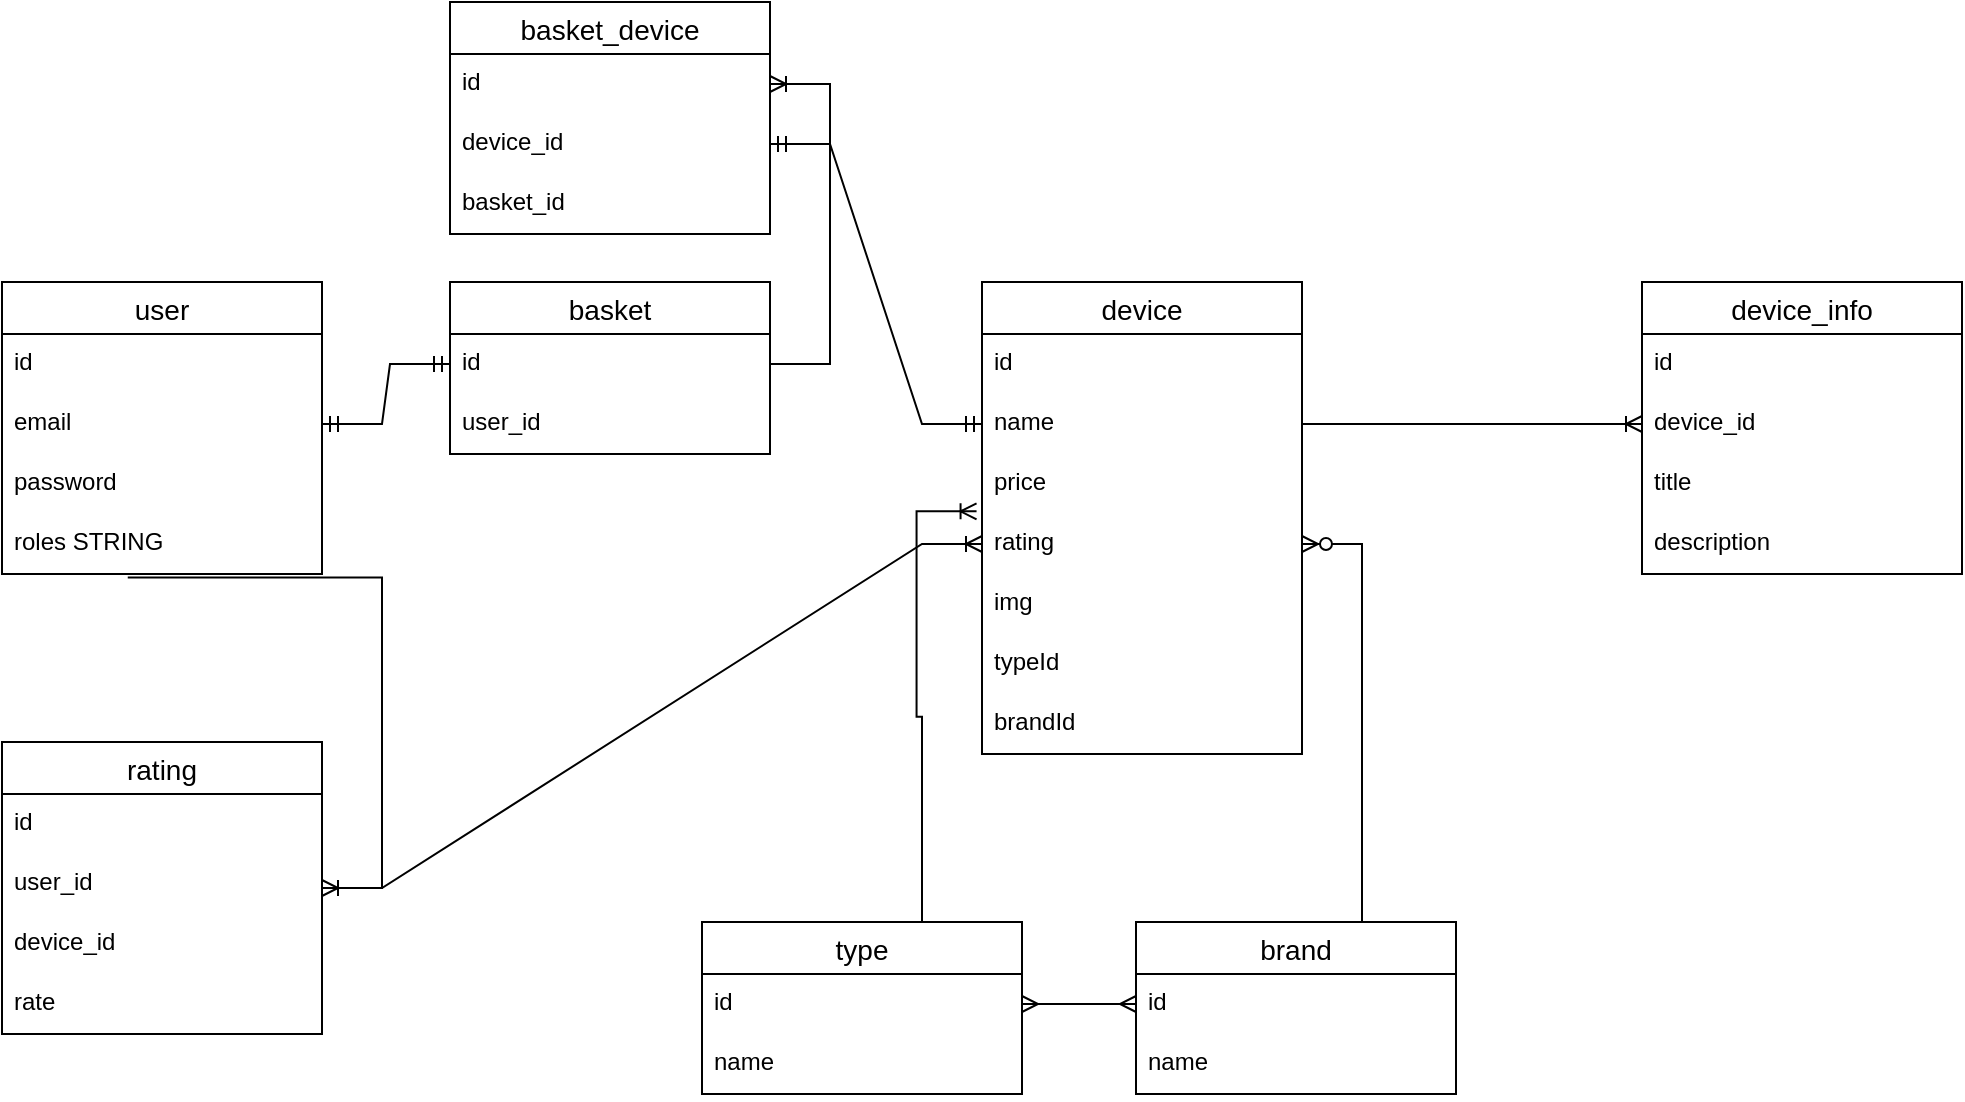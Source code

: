 <mxfile version="20.8.3" type="device"><diagram id="J3IQ7XJdAaVDie13YikS" name="Page-1"><mxGraphModel dx="517" dy="1839" grid="1" gridSize="10" guides="1" tooltips="1" connect="1" arrows="1" fold="1" page="1" pageScale="1" pageWidth="827" pageHeight="1169" math="0" shadow="0"><root><mxCell id="0"/><mxCell id="1" parent="0"/><mxCell id="ql6s2Ab6E-m4A6fQOk45-1" value="user" style="swimlane;fontStyle=0;childLayout=stackLayout;horizontal=1;startSize=26;horizontalStack=0;resizeParent=1;resizeParentMax=0;resizeLast=0;collapsible=1;marginBottom=0;align=center;fontSize=14;" vertex="1" parent="1"><mxGeometry x="30" y="80" width="160" height="146" as="geometry"/></mxCell><mxCell id="ql6s2Ab6E-m4A6fQOk45-2" value="id" style="text;strokeColor=none;fillColor=none;spacingLeft=4;spacingRight=4;overflow=hidden;rotatable=0;points=[[0,0.5],[1,0.5]];portConstraint=eastwest;fontSize=12;" vertex="1" parent="ql6s2Ab6E-m4A6fQOk45-1"><mxGeometry y="26" width="160" height="30" as="geometry"/></mxCell><mxCell id="ql6s2Ab6E-m4A6fQOk45-3" value="email" style="text;strokeColor=none;fillColor=none;spacingLeft=4;spacingRight=4;overflow=hidden;rotatable=0;points=[[0,0.5],[1,0.5]];portConstraint=eastwest;fontSize=12;" vertex="1" parent="ql6s2Ab6E-m4A6fQOk45-1"><mxGeometry y="56" width="160" height="30" as="geometry"/></mxCell><mxCell id="ql6s2Ab6E-m4A6fQOk45-4" value="password" style="text;strokeColor=none;fillColor=none;spacingLeft=4;spacingRight=4;overflow=hidden;rotatable=0;points=[[0,0.5],[1,0.5]];portConstraint=eastwest;fontSize=12;" vertex="1" parent="ql6s2Ab6E-m4A6fQOk45-1"><mxGeometry y="86" width="160" height="30" as="geometry"/></mxCell><mxCell id="ql6s2Ab6E-m4A6fQOk45-12" value="roles STRING" style="text;strokeColor=none;fillColor=none;spacingLeft=4;spacingRight=4;overflow=hidden;rotatable=0;points=[[0,0.5],[1,0.5]];portConstraint=eastwest;fontSize=12;" vertex="1" parent="ql6s2Ab6E-m4A6fQOk45-1"><mxGeometry y="116" width="160" height="30" as="geometry"/></mxCell><mxCell id="ql6s2Ab6E-m4A6fQOk45-13" value="basket" style="swimlane;fontStyle=0;childLayout=stackLayout;horizontal=1;startSize=26;horizontalStack=0;resizeParent=1;resizeParentMax=0;resizeLast=0;collapsible=1;marginBottom=0;align=center;fontSize=14;" vertex="1" parent="1"><mxGeometry x="254" y="80" width="160" height="86" as="geometry"/></mxCell><mxCell id="ql6s2Ab6E-m4A6fQOk45-14" value="id" style="text;strokeColor=none;fillColor=none;spacingLeft=4;spacingRight=4;overflow=hidden;rotatable=0;points=[[0,0.5],[1,0.5]];portConstraint=eastwest;fontSize=12;" vertex="1" parent="ql6s2Ab6E-m4A6fQOk45-13"><mxGeometry y="26" width="160" height="30" as="geometry"/></mxCell><mxCell id="ql6s2Ab6E-m4A6fQOk45-15" value="user_id" style="text;strokeColor=none;fillColor=none;spacingLeft=4;spacingRight=4;overflow=hidden;rotatable=0;points=[[0,0.5],[1,0.5]];portConstraint=eastwest;fontSize=12;" vertex="1" parent="ql6s2Ab6E-m4A6fQOk45-13"><mxGeometry y="56" width="160" height="30" as="geometry"/></mxCell><mxCell id="ql6s2Ab6E-m4A6fQOk45-19" value="" style="edgeStyle=entityRelationEdgeStyle;fontSize=12;html=1;endArrow=ERmandOne;startArrow=ERmandOne;rounded=0;entryX=0;entryY=0.5;entryDx=0;entryDy=0;exitX=1;exitY=0.5;exitDx=0;exitDy=0;" edge="1" parent="1" source="ql6s2Ab6E-m4A6fQOk45-3" target="ql6s2Ab6E-m4A6fQOk45-14"><mxGeometry width="100" height="100" relative="1" as="geometry"><mxPoint x="220" y="390" as="sourcePoint"/><mxPoint x="320" y="290" as="targetPoint"/></mxGeometry></mxCell><mxCell id="ql6s2Ab6E-m4A6fQOk45-20" value="device" style="swimlane;fontStyle=0;childLayout=stackLayout;horizontal=1;startSize=26;horizontalStack=0;resizeParent=1;resizeParentMax=0;resizeLast=0;collapsible=1;marginBottom=0;align=center;fontSize=14;" vertex="1" parent="1"><mxGeometry x="520" y="80" width="160" height="236" as="geometry"/></mxCell><mxCell id="ql6s2Ab6E-m4A6fQOk45-21" value="id" style="text;strokeColor=none;fillColor=none;spacingLeft=4;spacingRight=4;overflow=hidden;rotatable=0;points=[[0,0.5],[1,0.5]];portConstraint=eastwest;fontSize=12;" vertex="1" parent="ql6s2Ab6E-m4A6fQOk45-20"><mxGeometry y="26" width="160" height="30" as="geometry"/></mxCell><mxCell id="ql6s2Ab6E-m4A6fQOk45-22" value="name" style="text;strokeColor=none;fillColor=none;spacingLeft=4;spacingRight=4;overflow=hidden;rotatable=0;points=[[0,0.5],[1,0.5]];portConstraint=eastwest;fontSize=12;" vertex="1" parent="ql6s2Ab6E-m4A6fQOk45-20"><mxGeometry y="56" width="160" height="30" as="geometry"/></mxCell><mxCell id="ql6s2Ab6E-m4A6fQOk45-23" value="price" style="text;strokeColor=none;fillColor=none;spacingLeft=4;spacingRight=4;overflow=hidden;rotatable=0;points=[[0,0.5],[1,0.5]];portConstraint=eastwest;fontSize=12;" vertex="1" parent="ql6s2Ab6E-m4A6fQOk45-20"><mxGeometry y="86" width="160" height="30" as="geometry"/></mxCell><mxCell id="ql6s2Ab6E-m4A6fQOk45-24" value="rating" style="text;strokeColor=none;fillColor=none;spacingLeft=4;spacingRight=4;overflow=hidden;rotatable=0;points=[[0,0.5],[1,0.5]];portConstraint=eastwest;fontSize=12;" vertex="1" parent="ql6s2Ab6E-m4A6fQOk45-20"><mxGeometry y="116" width="160" height="30" as="geometry"/></mxCell><mxCell id="ql6s2Ab6E-m4A6fQOk45-25" value="img" style="text;strokeColor=none;fillColor=none;spacingLeft=4;spacingRight=4;overflow=hidden;rotatable=0;points=[[0,0.5],[1,0.5]];portConstraint=eastwest;fontSize=12;" vertex="1" parent="ql6s2Ab6E-m4A6fQOk45-20"><mxGeometry y="146" width="160" height="30" as="geometry"/></mxCell><mxCell id="ql6s2Ab6E-m4A6fQOk45-26" value="typeId" style="text;strokeColor=none;fillColor=none;spacingLeft=4;spacingRight=4;overflow=hidden;rotatable=0;points=[[0,0.5],[1,0.5]];portConstraint=eastwest;fontSize=12;" vertex="1" parent="ql6s2Ab6E-m4A6fQOk45-20"><mxGeometry y="176" width="160" height="30" as="geometry"/></mxCell><mxCell id="ql6s2Ab6E-m4A6fQOk45-27" value="brandId" style="text;strokeColor=none;fillColor=none;spacingLeft=4;spacingRight=4;overflow=hidden;rotatable=0;points=[[0,0.5],[1,0.5]];portConstraint=eastwest;fontSize=12;" vertex="1" parent="ql6s2Ab6E-m4A6fQOk45-20"><mxGeometry y="206" width="160" height="30" as="geometry"/></mxCell><mxCell id="ql6s2Ab6E-m4A6fQOk45-28" value="type" style="swimlane;fontStyle=0;childLayout=stackLayout;horizontal=1;startSize=26;horizontalStack=0;resizeParent=1;resizeParentMax=0;resizeLast=0;collapsible=1;marginBottom=0;align=center;fontSize=14;" vertex="1" parent="1"><mxGeometry x="380" y="400" width="160" height="86" as="geometry"/></mxCell><mxCell id="ql6s2Ab6E-m4A6fQOk45-29" value="id" style="text;strokeColor=none;fillColor=none;spacingLeft=4;spacingRight=4;overflow=hidden;rotatable=0;points=[[0,0.5],[1,0.5]];portConstraint=eastwest;fontSize=12;" vertex="1" parent="ql6s2Ab6E-m4A6fQOk45-28"><mxGeometry y="26" width="160" height="30" as="geometry"/></mxCell><mxCell id="ql6s2Ab6E-m4A6fQOk45-30" value="name&#10;" style="text;strokeColor=none;fillColor=none;spacingLeft=4;spacingRight=4;overflow=hidden;rotatable=0;points=[[0,0.5],[1,0.5]];portConstraint=eastwest;fontSize=12;" vertex="1" parent="ql6s2Ab6E-m4A6fQOk45-28"><mxGeometry y="56" width="160" height="30" as="geometry"/></mxCell><mxCell id="ql6s2Ab6E-m4A6fQOk45-32" value="brand" style="swimlane;fontStyle=0;childLayout=stackLayout;horizontal=1;startSize=26;horizontalStack=0;resizeParent=1;resizeParentMax=0;resizeLast=0;collapsible=1;marginBottom=0;align=center;fontSize=14;" vertex="1" parent="1"><mxGeometry x="597" y="400" width="160" height="86" as="geometry"/></mxCell><mxCell id="ql6s2Ab6E-m4A6fQOk45-33" value="id" style="text;strokeColor=none;fillColor=none;spacingLeft=4;spacingRight=4;overflow=hidden;rotatable=0;points=[[0,0.5],[1,0.5]];portConstraint=eastwest;fontSize=12;" vertex="1" parent="ql6s2Ab6E-m4A6fQOk45-32"><mxGeometry y="26" width="160" height="30" as="geometry"/></mxCell><mxCell id="ql6s2Ab6E-m4A6fQOk45-34" value="name" style="text;strokeColor=none;fillColor=none;spacingLeft=4;spacingRight=4;overflow=hidden;rotatable=0;points=[[0,0.5],[1,0.5]];portConstraint=eastwest;fontSize=12;" vertex="1" parent="ql6s2Ab6E-m4A6fQOk45-32"><mxGeometry y="56" width="160" height="30" as="geometry"/></mxCell><mxCell id="ql6s2Ab6E-m4A6fQOk45-36" value="" style="edgeStyle=entityRelationEdgeStyle;fontSize=12;html=1;endArrow=ERoneToMany;rounded=0;exitX=0.5;exitY=0;exitDx=0;exitDy=0;entryX=-0.017;entryY=-0.044;entryDx=0;entryDy=0;entryPerimeter=0;" edge="1" parent="1" source="ql6s2Ab6E-m4A6fQOk45-28" target="ql6s2Ab6E-m4A6fQOk45-24"><mxGeometry width="100" height="100" relative="1" as="geometry"><mxPoint x="430" y="400" as="sourcePoint"/><mxPoint x="530" y="300" as="targetPoint"/></mxGeometry></mxCell><mxCell id="ql6s2Ab6E-m4A6fQOk45-38" value="" style="edgeStyle=entityRelationEdgeStyle;fontSize=12;html=1;endArrow=ERzeroToMany;endFill=1;rounded=0;exitX=0.5;exitY=0;exitDx=0;exitDy=0;" edge="1" parent="1" source="ql6s2Ab6E-m4A6fQOk45-32" target="ql6s2Ab6E-m4A6fQOk45-24"><mxGeometry width="100" height="100" relative="1" as="geometry"><mxPoint x="580" y="450" as="sourcePoint"/><mxPoint x="510" y="270" as="targetPoint"/></mxGeometry></mxCell><mxCell id="ql6s2Ab6E-m4A6fQOk45-39" value="" style="edgeStyle=entityRelationEdgeStyle;fontSize=12;html=1;endArrow=ERmany;startArrow=ERmany;rounded=0;exitX=1;exitY=0.5;exitDx=0;exitDy=0;" edge="1" parent="1" source="ql6s2Ab6E-m4A6fQOk45-29" target="ql6s2Ab6E-m4A6fQOk45-33"><mxGeometry width="100" height="100" relative="1" as="geometry"><mxPoint x="530" y="530" as="sourcePoint"/><mxPoint x="630" y="430" as="targetPoint"/></mxGeometry></mxCell><mxCell id="ql6s2Ab6E-m4A6fQOk45-40" value="device_info" style="swimlane;fontStyle=0;childLayout=stackLayout;horizontal=1;startSize=26;horizontalStack=0;resizeParent=1;resizeParentMax=0;resizeLast=0;collapsible=1;marginBottom=0;align=center;fontSize=14;" vertex="1" parent="1"><mxGeometry x="850" y="80" width="160" height="146" as="geometry"/></mxCell><mxCell id="ql6s2Ab6E-m4A6fQOk45-41" value="id" style="text;strokeColor=none;fillColor=none;spacingLeft=4;spacingRight=4;overflow=hidden;rotatable=0;points=[[0,0.5],[1,0.5]];portConstraint=eastwest;fontSize=12;" vertex="1" parent="ql6s2Ab6E-m4A6fQOk45-40"><mxGeometry y="26" width="160" height="30" as="geometry"/></mxCell><mxCell id="ql6s2Ab6E-m4A6fQOk45-42" value="device_id" style="text;strokeColor=none;fillColor=none;spacingLeft=4;spacingRight=4;overflow=hidden;rotatable=0;points=[[0,0.5],[1,0.5]];portConstraint=eastwest;fontSize=12;" vertex="1" parent="ql6s2Ab6E-m4A6fQOk45-40"><mxGeometry y="56" width="160" height="30" as="geometry"/></mxCell><mxCell id="ql6s2Ab6E-m4A6fQOk45-43" value="title" style="text;strokeColor=none;fillColor=none;spacingLeft=4;spacingRight=4;overflow=hidden;rotatable=0;points=[[0,0.5],[1,0.5]];portConstraint=eastwest;fontSize=12;" vertex="1" parent="ql6s2Ab6E-m4A6fQOk45-40"><mxGeometry y="86" width="160" height="30" as="geometry"/></mxCell><mxCell id="ql6s2Ab6E-m4A6fQOk45-44" value="description" style="text;strokeColor=none;fillColor=none;spacingLeft=4;spacingRight=4;overflow=hidden;rotatable=0;points=[[0,0.5],[1,0.5]];portConstraint=eastwest;fontSize=12;" vertex="1" parent="ql6s2Ab6E-m4A6fQOk45-40"><mxGeometry y="116" width="160" height="30" as="geometry"/></mxCell><mxCell id="ql6s2Ab6E-m4A6fQOk45-45" value="" style="edgeStyle=entityRelationEdgeStyle;fontSize=12;html=1;endArrow=ERoneToMany;rounded=0;" edge="1" parent="1" source="ql6s2Ab6E-m4A6fQOk45-22" target="ql6s2Ab6E-m4A6fQOk45-42"><mxGeometry width="100" height="100" relative="1" as="geometry"><mxPoint x="830" y="240" as="sourcePoint"/><mxPoint x="930" y="140" as="targetPoint"/></mxGeometry></mxCell><mxCell id="ql6s2Ab6E-m4A6fQOk45-46" value="basket_device" style="swimlane;fontStyle=0;childLayout=stackLayout;horizontal=1;startSize=26;horizontalStack=0;resizeParent=1;resizeParentMax=0;resizeLast=0;collapsible=1;marginBottom=0;align=center;fontSize=14;" vertex="1" parent="1"><mxGeometry x="254" y="-60" width="160" height="116" as="geometry"/></mxCell><mxCell id="ql6s2Ab6E-m4A6fQOk45-47" value="id" style="text;strokeColor=none;fillColor=none;spacingLeft=4;spacingRight=4;overflow=hidden;rotatable=0;points=[[0,0.5],[1,0.5]];portConstraint=eastwest;fontSize=12;" vertex="1" parent="ql6s2Ab6E-m4A6fQOk45-46"><mxGeometry y="26" width="160" height="30" as="geometry"/></mxCell><mxCell id="ql6s2Ab6E-m4A6fQOk45-48" value="device_id" style="text;strokeColor=none;fillColor=none;spacingLeft=4;spacingRight=4;overflow=hidden;rotatable=0;points=[[0,0.5],[1,0.5]];portConstraint=eastwest;fontSize=12;" vertex="1" parent="ql6s2Ab6E-m4A6fQOk45-46"><mxGeometry y="56" width="160" height="30" as="geometry"/></mxCell><mxCell id="ql6s2Ab6E-m4A6fQOk45-49" value="basket_id&#10;" style="text;strokeColor=none;fillColor=none;spacingLeft=4;spacingRight=4;overflow=hidden;rotatable=0;points=[[0,0.5],[1,0.5]];portConstraint=eastwest;fontSize=12;" vertex="1" parent="ql6s2Ab6E-m4A6fQOk45-46"><mxGeometry y="86" width="160" height="30" as="geometry"/></mxCell><mxCell id="ql6s2Ab6E-m4A6fQOk45-50" value="" style="edgeStyle=entityRelationEdgeStyle;fontSize=12;html=1;endArrow=ERoneToMany;rounded=0;exitX=1;exitY=0.5;exitDx=0;exitDy=0;entryX=1;entryY=0.5;entryDx=0;entryDy=0;" edge="1" parent="1" source="ql6s2Ab6E-m4A6fQOk45-14" target="ql6s2Ab6E-m4A6fQOk45-47"><mxGeometry width="100" height="100" relative="1" as="geometry"><mxPoint x="300" y="290" as="sourcePoint"/><mxPoint x="400" y="-29" as="targetPoint"/></mxGeometry></mxCell><mxCell id="ql6s2Ab6E-m4A6fQOk45-51" value="" style="edgeStyle=entityRelationEdgeStyle;fontSize=12;html=1;endArrow=ERmandOne;startArrow=ERmandOne;rounded=0;" edge="1" parent="1" source="ql6s2Ab6E-m4A6fQOk45-48" target="ql6s2Ab6E-m4A6fQOk45-22"><mxGeometry width="100" height="100" relative="1" as="geometry"><mxPoint x="430" y="170" as="sourcePoint"/><mxPoint x="530" y="70" as="targetPoint"/></mxGeometry></mxCell><mxCell id="ql6s2Ab6E-m4A6fQOk45-52" value="rating" style="swimlane;fontStyle=0;childLayout=stackLayout;horizontal=1;startSize=26;horizontalStack=0;resizeParent=1;resizeParentMax=0;resizeLast=0;collapsible=1;marginBottom=0;align=center;fontSize=14;" vertex="1" parent="1"><mxGeometry x="30" y="310" width="160" height="146" as="geometry"/></mxCell><mxCell id="ql6s2Ab6E-m4A6fQOk45-53" value="id" style="text;strokeColor=none;fillColor=none;spacingLeft=4;spacingRight=4;overflow=hidden;rotatable=0;points=[[0,0.5],[1,0.5]];portConstraint=eastwest;fontSize=12;" vertex="1" parent="ql6s2Ab6E-m4A6fQOk45-52"><mxGeometry y="26" width="160" height="30" as="geometry"/></mxCell><mxCell id="ql6s2Ab6E-m4A6fQOk45-54" value="user_id" style="text;strokeColor=none;fillColor=none;spacingLeft=4;spacingRight=4;overflow=hidden;rotatable=0;points=[[0,0.5],[1,0.5]];portConstraint=eastwest;fontSize=12;" vertex="1" parent="ql6s2Ab6E-m4A6fQOk45-52"><mxGeometry y="56" width="160" height="30" as="geometry"/></mxCell><mxCell id="ql6s2Ab6E-m4A6fQOk45-55" value="device_id" style="text;strokeColor=none;fillColor=none;spacingLeft=4;spacingRight=4;overflow=hidden;rotatable=0;points=[[0,0.5],[1,0.5]];portConstraint=eastwest;fontSize=12;" vertex="1" parent="ql6s2Ab6E-m4A6fQOk45-52"><mxGeometry y="86" width="160" height="30" as="geometry"/></mxCell><mxCell id="ql6s2Ab6E-m4A6fQOk45-56" value="rate" style="text;strokeColor=none;fillColor=none;spacingLeft=4;spacingRight=4;overflow=hidden;rotatable=0;points=[[0,0.5],[1,0.5]];portConstraint=eastwest;fontSize=12;" vertex="1" parent="ql6s2Ab6E-m4A6fQOk45-52"><mxGeometry y="116" width="160" height="30" as="geometry"/></mxCell><mxCell id="ql6s2Ab6E-m4A6fQOk45-57" value="" style="edgeStyle=entityRelationEdgeStyle;fontSize=12;html=1;endArrow=ERoneToMany;rounded=0;exitX=0.393;exitY=1.058;exitDx=0;exitDy=0;exitPerimeter=0;" edge="1" parent="1" source="ql6s2Ab6E-m4A6fQOk45-12" target="ql6s2Ab6E-m4A6fQOk45-52"><mxGeometry width="100" height="100" relative="1" as="geometry"><mxPoint x="130" y="400" as="sourcePoint"/><mxPoint x="230" y="300" as="targetPoint"/></mxGeometry></mxCell><mxCell id="ql6s2Ab6E-m4A6fQOk45-58" value="" style="edgeStyle=entityRelationEdgeStyle;fontSize=12;html=1;endArrow=ERoneToMany;rounded=0;" edge="1" parent="1" source="ql6s2Ab6E-m4A6fQOk45-52" target="ql6s2Ab6E-m4A6fQOk45-24"><mxGeometry width="100" height="100" relative="1" as="geometry"><mxPoint x="330" y="430" as="sourcePoint"/><mxPoint x="430" y="330" as="targetPoint"/></mxGeometry></mxCell></root></mxGraphModel></diagram></mxfile>